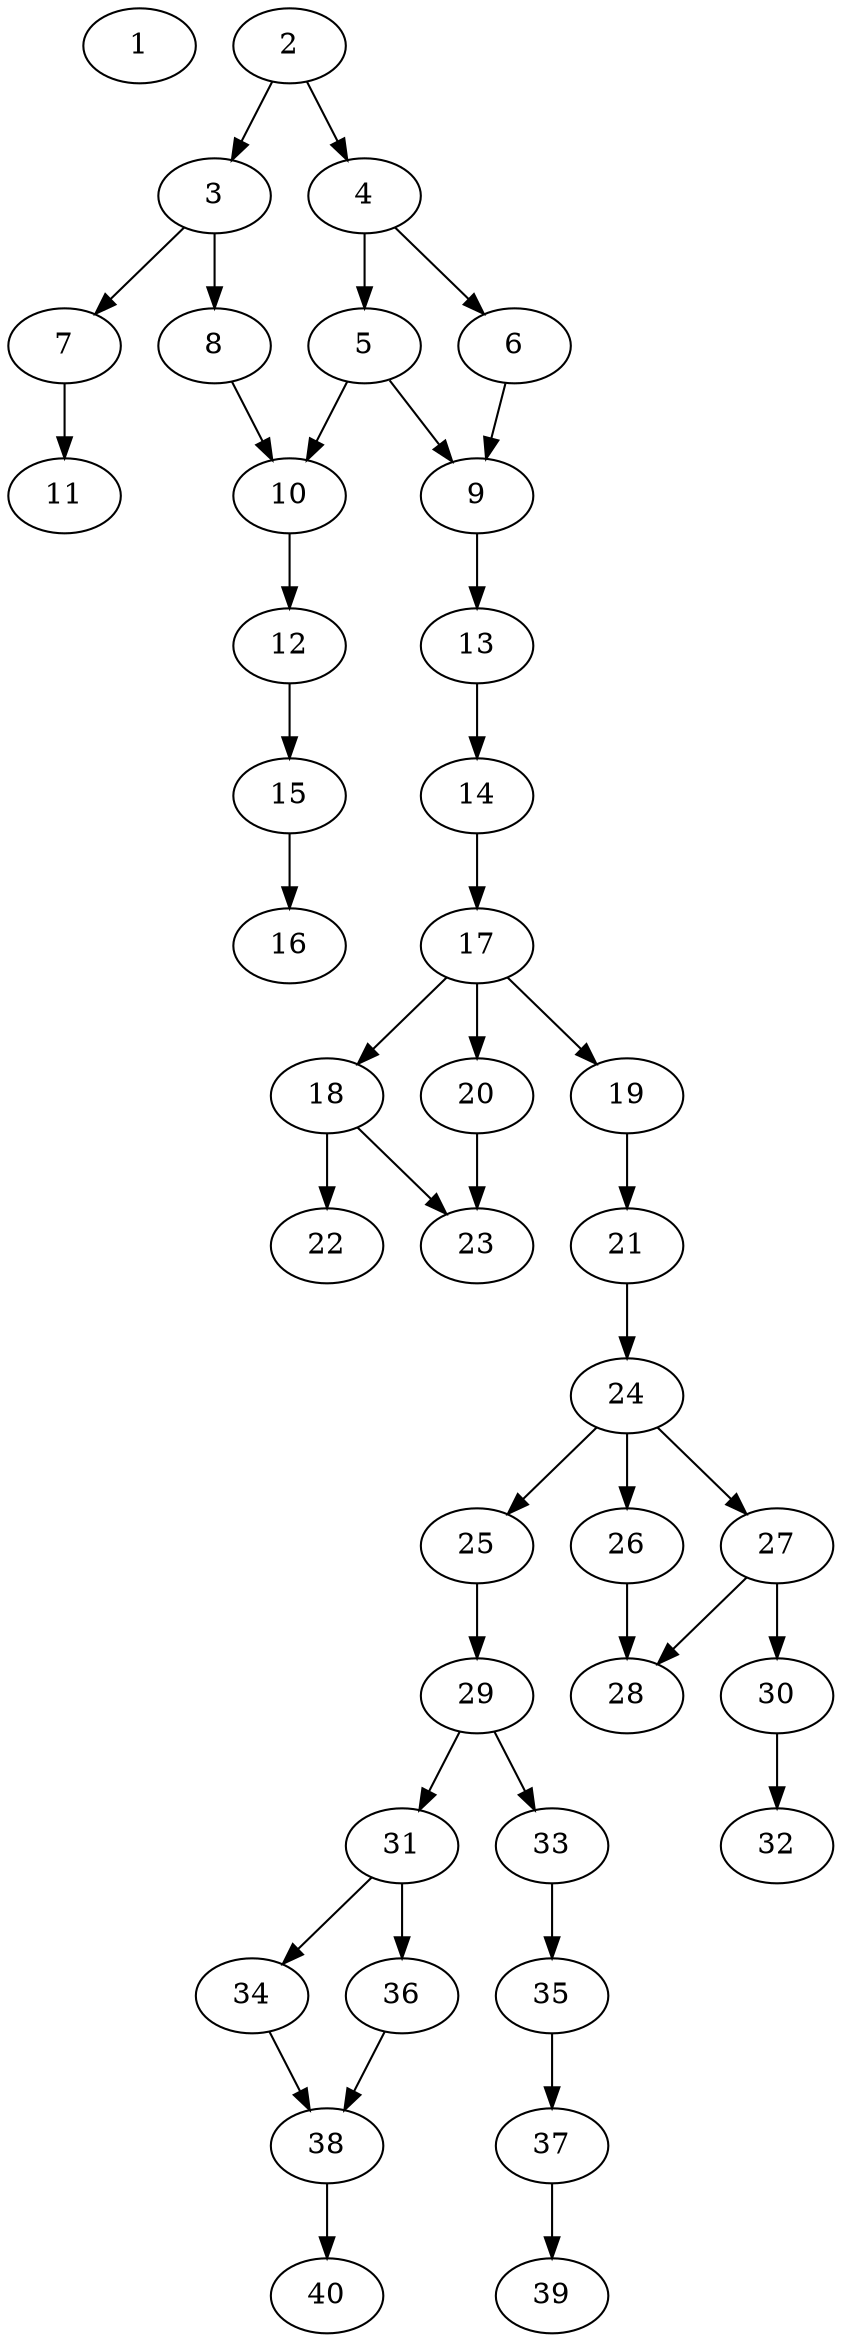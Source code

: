 // DAG automatically generated by daggen at Thu Oct  3 14:06:48 2019
// ./daggen --dot -n 40 --ccr 0.5 --fat 0.3 --regular 0.5 --density 0.5 --mindata 5242880 --maxdata 52428800 
digraph G {
  1 [size="85669888", alpha="0.00", expect_size="42834944"] 
  2 [size="66572288", alpha="0.12", expect_size="33286144"] 
  2 -> 3 [size ="33286144"]
  2 -> 4 [size ="33286144"]
  3 [size="39868416", alpha="0.08", expect_size="19934208"] 
  3 -> 7 [size ="19934208"]
  3 -> 8 [size ="19934208"]
  4 [size="98777088", alpha="0.03", expect_size="49388544"] 
  4 -> 5 [size ="49388544"]
  4 -> 6 [size ="49388544"]
  5 [size="39612416", alpha="0.18", expect_size="19806208"] 
  5 -> 9 [size ="19806208"]
  5 -> 10 [size ="19806208"]
  6 [size="83705856", alpha="0.17", expect_size="41852928"] 
  6 -> 9 [size ="41852928"]
  7 [size="37679104", alpha="0.05", expect_size="18839552"] 
  7 -> 11 [size ="18839552"]
  8 [size="66519040", alpha="0.15", expect_size="33259520"] 
  8 -> 10 [size ="33259520"]
  9 [size="78663680", alpha="0.07", expect_size="39331840"] 
  9 -> 13 [size ="39331840"]
  10 [size="34646016", alpha="0.12", expect_size="17323008"] 
  10 -> 12 [size ="17323008"]
  11 [size="92545024", alpha="0.09", expect_size="46272512"] 
  12 [size="92809216", alpha="0.01", expect_size="46404608"] 
  12 -> 15 [size ="46404608"]
  13 [size="55091200", alpha="0.07", expect_size="27545600"] 
  13 -> 14 [size ="27545600"]
  14 [size="91490304", alpha="0.02", expect_size="45745152"] 
  14 -> 17 [size ="45745152"]
  15 [size="103364608", alpha="0.07", expect_size="51682304"] 
  15 -> 16 [size ="51682304"]
  16 [size="92014592", alpha="0.18", expect_size="46007296"] 
  17 [size="76560384", alpha="0.18", expect_size="38280192"] 
  17 -> 18 [size ="38280192"]
  17 -> 19 [size ="38280192"]
  17 -> 20 [size ="38280192"]
  18 [size="100925440", alpha="0.13", expect_size="50462720"] 
  18 -> 22 [size ="50462720"]
  18 -> 23 [size ="50462720"]
  19 [size="78802944", alpha="0.03", expect_size="39401472"] 
  19 -> 21 [size ="39401472"]
  20 [size="15224832", alpha="0.04", expect_size="7612416"] 
  20 -> 23 [size ="7612416"]
  21 [size="71303168", alpha="0.00", expect_size="35651584"] 
  21 -> 24 [size ="35651584"]
  22 [size="19286016", alpha="0.09", expect_size="9643008"] 
  23 [size="21716992", alpha="0.03", expect_size="10858496"] 
  24 [size="54816768", alpha="0.17", expect_size="27408384"] 
  24 -> 25 [size ="27408384"]
  24 -> 26 [size ="27408384"]
  24 -> 27 [size ="27408384"]
  25 [size="63789056", alpha="0.16", expect_size="31894528"] 
  25 -> 29 [size ="31894528"]
  26 [size="98480128", alpha="0.11", expect_size="49240064"] 
  26 -> 28 [size ="49240064"]
  27 [size="89413632", alpha="0.12", expect_size="44706816"] 
  27 -> 28 [size ="44706816"]
  27 -> 30 [size ="44706816"]
  28 [size="80048128", alpha="0.05", expect_size="40024064"] 
  29 [size="48343040", alpha="0.12", expect_size="24171520"] 
  29 -> 31 [size ="24171520"]
  29 -> 33 [size ="24171520"]
  30 [size="62298112", alpha="0.05", expect_size="31149056"] 
  30 -> 32 [size ="31149056"]
  31 [size="79314944", alpha="0.14", expect_size="39657472"] 
  31 -> 34 [size ="39657472"]
  31 -> 36 [size ="39657472"]
  32 [size="80207872", alpha="0.01", expect_size="40103936"] 
  33 [size="26693632", alpha="0.18", expect_size="13346816"] 
  33 -> 35 [size ="13346816"]
  34 [size="42526720", alpha="0.12", expect_size="21263360"] 
  34 -> 38 [size ="21263360"]
  35 [size="27256832", alpha="0.05", expect_size="13628416"] 
  35 -> 37 [size ="13628416"]
  36 [size="104384512", alpha="0.16", expect_size="52192256"] 
  36 -> 38 [size ="52192256"]
  37 [size="64012288", alpha="0.01", expect_size="32006144"] 
  37 -> 39 [size ="32006144"]
  38 [size="27709440", alpha="0.05", expect_size="13854720"] 
  38 -> 40 [size ="13854720"]
  39 [size="51509248", alpha="0.03", expect_size="25754624"] 
  40 [size="14848000", alpha="0.02", expect_size="7424000"] 
}
